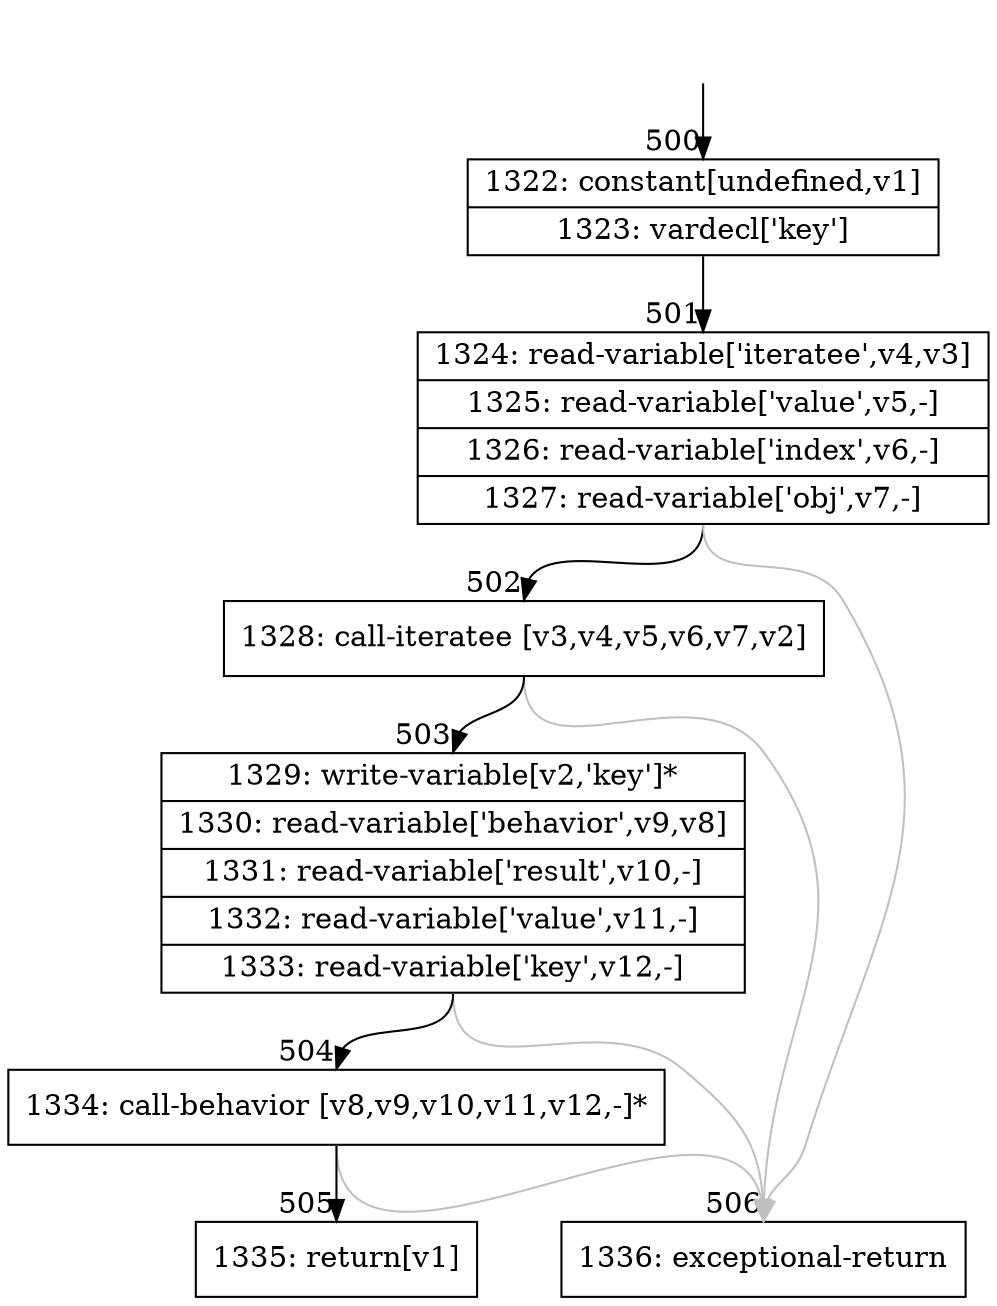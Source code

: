 digraph {
rankdir="TD"
BB_entry45[shape=none,label=""];
BB_entry45 -> BB500 [tailport=s, headport=n, headlabel="    500"]
BB500 [shape=record label="{1322: constant[undefined,v1]|1323: vardecl['key']}" ] 
BB500 -> BB501 [tailport=s, headport=n, headlabel="      501"]
BB501 [shape=record label="{1324: read-variable['iteratee',v4,v3]|1325: read-variable['value',v5,-]|1326: read-variable['index',v6,-]|1327: read-variable['obj',v7,-]}" ] 
BB501 -> BB502 [tailport=s, headport=n, headlabel="      502"]
BB501 -> BB506 [tailport=s, headport=n, color=gray, headlabel="      506"]
BB502 [shape=record label="{1328: call-iteratee [v3,v4,v5,v6,v7,v2]}" ] 
BB502 -> BB503 [tailport=s, headport=n, headlabel="      503"]
BB502 -> BB506 [tailport=s, headport=n, color=gray]
BB503 [shape=record label="{1329: write-variable[v2,'key']*|1330: read-variable['behavior',v9,v8]|1331: read-variable['result',v10,-]|1332: read-variable['value',v11,-]|1333: read-variable['key',v12,-]}" ] 
BB503 -> BB504 [tailport=s, headport=n, headlabel="      504"]
BB503 -> BB506 [tailport=s, headport=n, color=gray]
BB504 [shape=record label="{1334: call-behavior [v8,v9,v10,v11,v12,-]*}" ] 
BB504 -> BB505 [tailport=s, headport=n, headlabel="      505"]
BB504 -> BB506 [tailport=s, headport=n, color=gray]
BB505 [shape=record label="{1335: return[v1]}" ] 
BB506 [shape=record label="{1336: exceptional-return}" ] 
//#$~ 408
}
